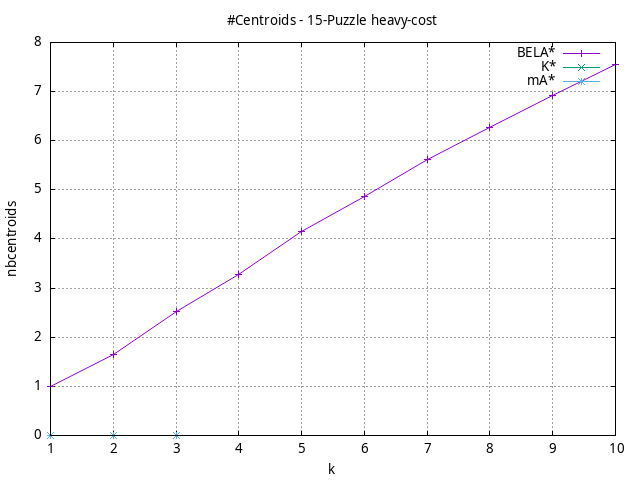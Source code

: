 #!/usr/bin/gnuplot
# -*- coding: utf-8 -*-
#
# results/n-puzzle/heavy-cost/15/15puzzle.heuristic.nbcentroids.gnuplot
#
# Started on 12/09/2023 19:56:50
# Author: Carlos Linares López
set grid
set xlabel "k"
set ylabel "nbcentroids"

set title "#Centroids - 15-Puzzle heavy-cost"

set terminal png enhanced font "Ariel,10"
set output '15puzzle.heuristic.nbcentroids.png'

plot "-" title "BELA*"      with linesp, "-" title "K*"      with linesp, "-" title "mA*"      with linesp

	1 1.0
	2 1.65
	3 2.525
	4 3.275
	5 4.15
	6 4.875
	7 5.625
	8 6.275
	9 6.925
	10 7.55
end
	1 0.0
end
	1 0.0
	2 0.0
	3 0.0
end
